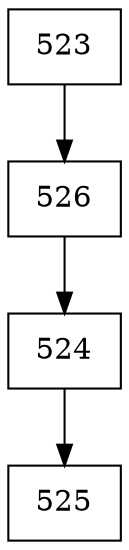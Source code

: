 digraph G {
  node [shape=record];
  node0 [label="{523}"];
  node0 -> node1;
  node1 [label="{526}"];
  node1 -> node2;
  node2 [label="{524}"];
  node2 -> node3;
  node3 [label="{525}"];
}
